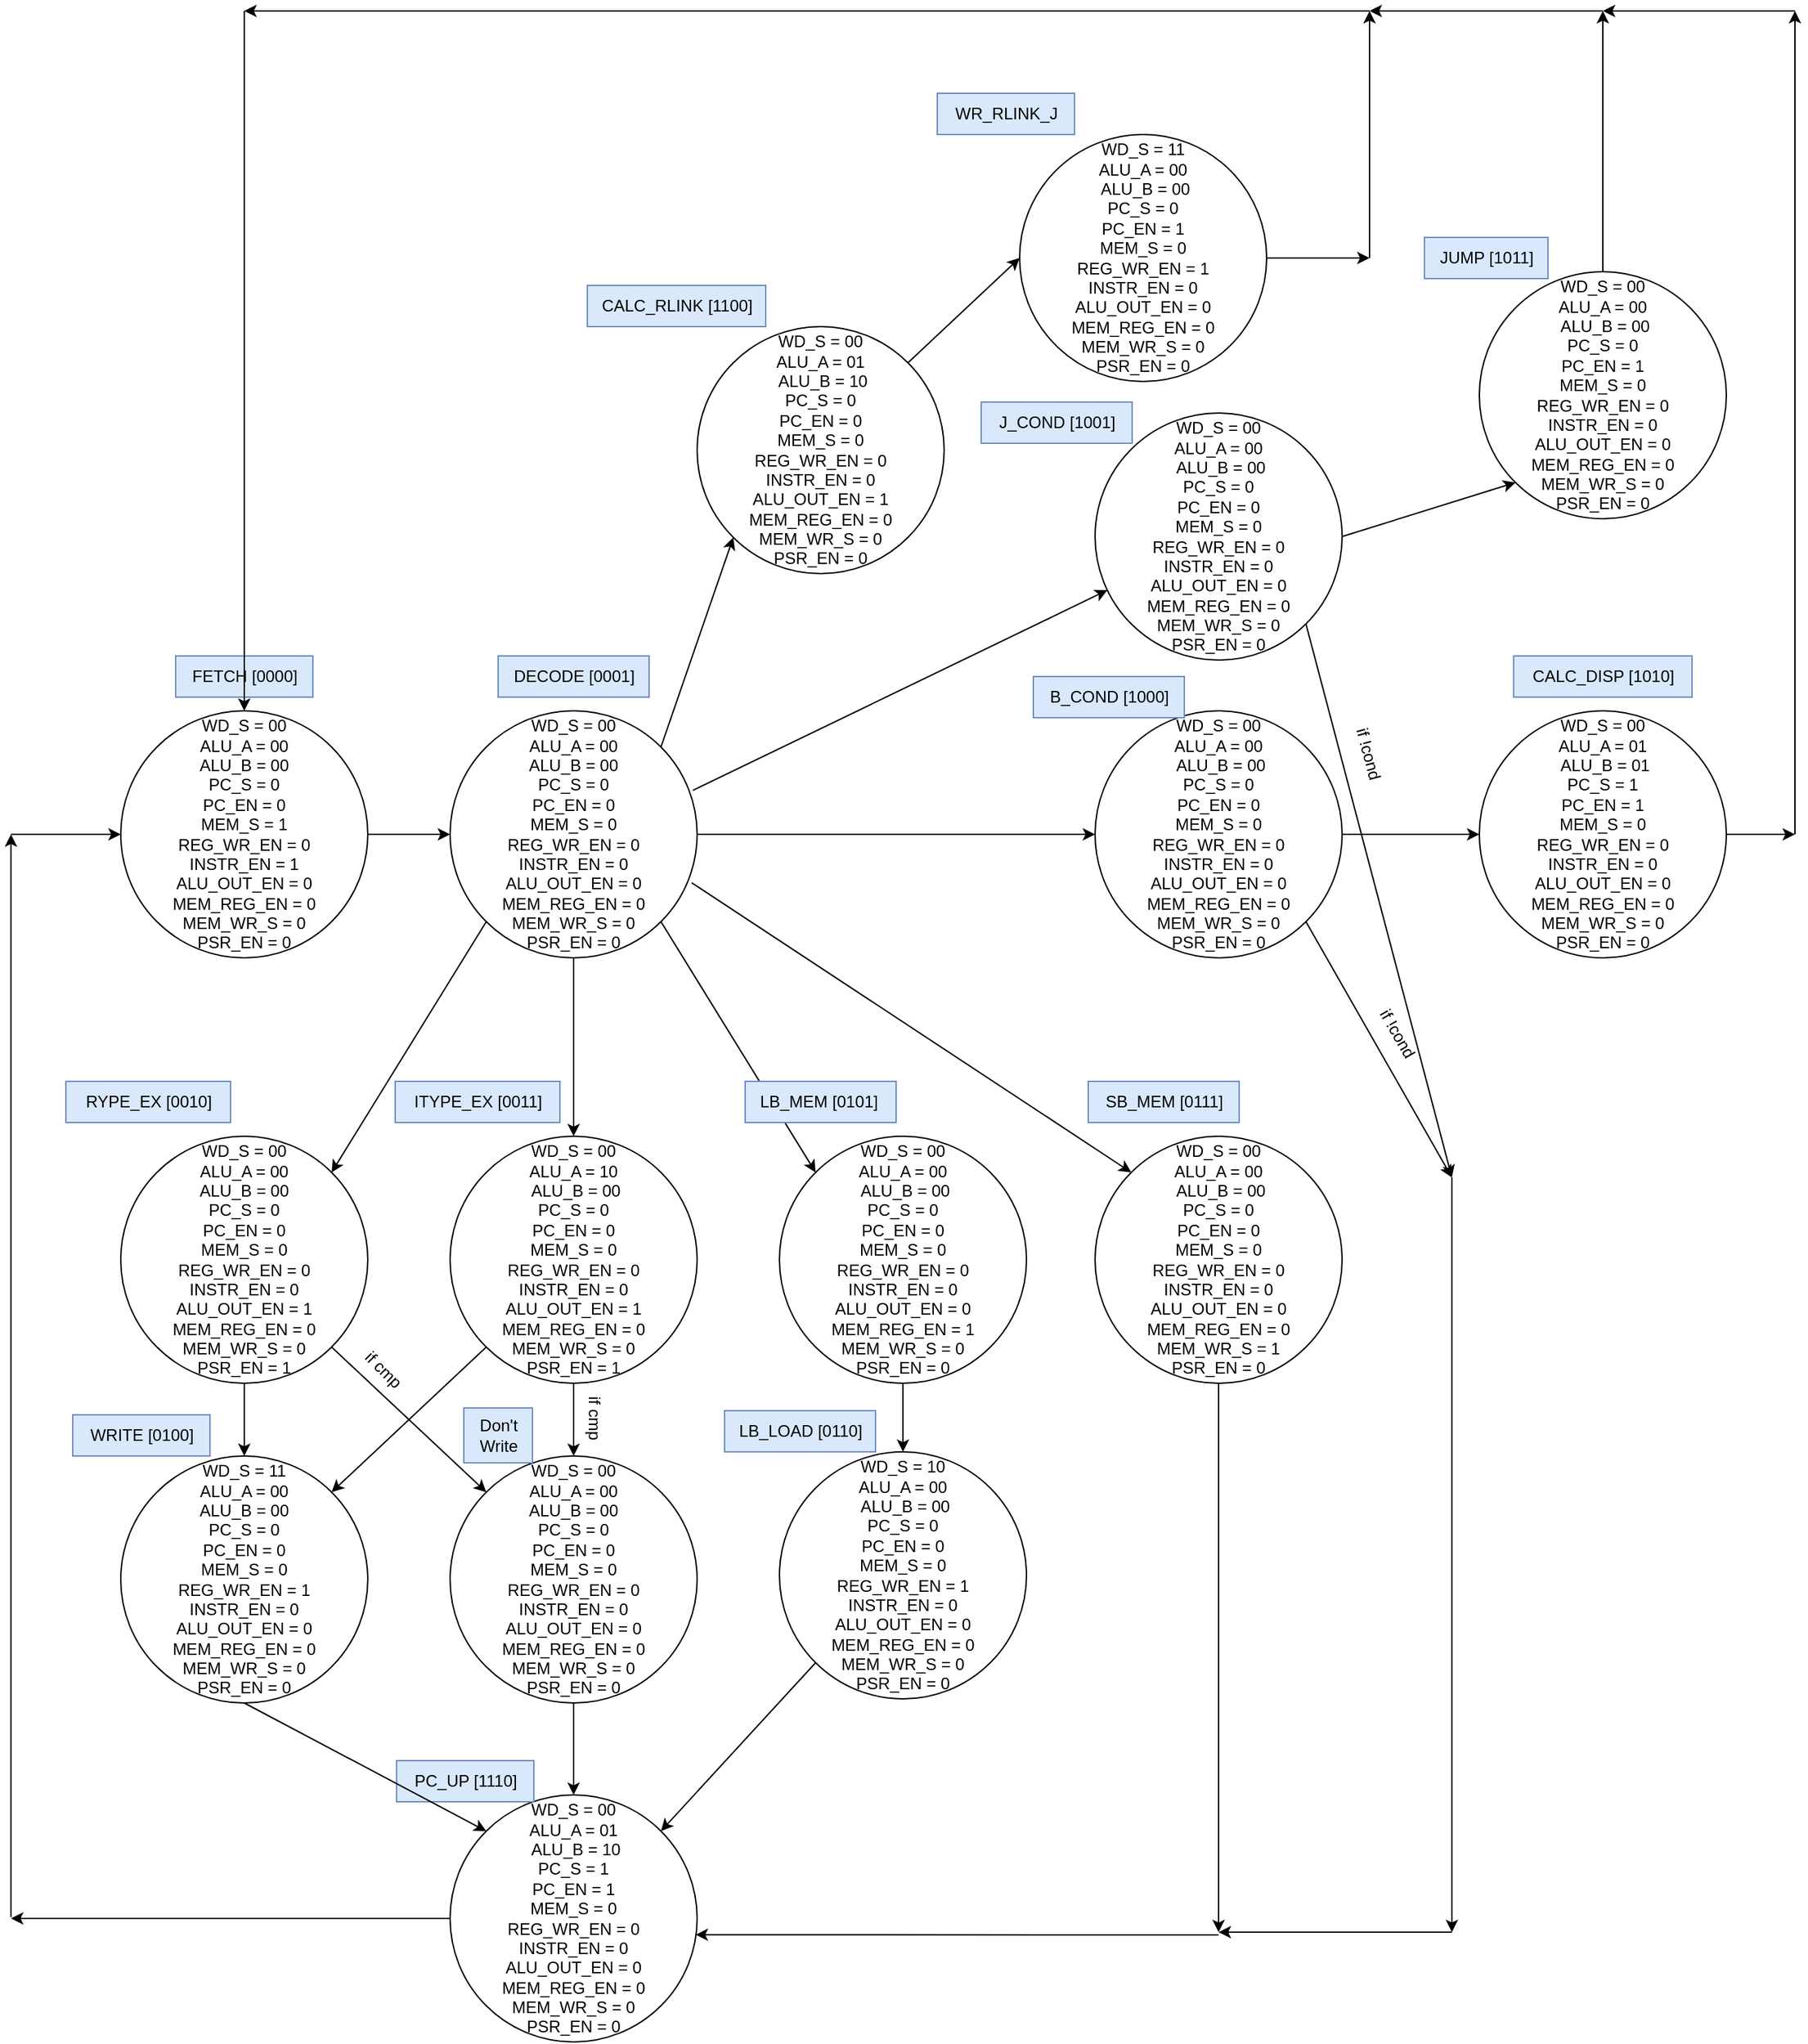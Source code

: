 <mxfile version="24.8.6">
  <diagram name="Page-1" id="N74kqfwAAFA2t6-CvJYL">
    <mxGraphModel dx="1843" dy="1986" grid="1" gridSize="10" guides="1" tooltips="1" connect="1" arrows="1" fold="1" page="1" pageScale="1" pageWidth="850" pageHeight="1100" math="0" shadow="0">
      <root>
        <mxCell id="0" />
        <mxCell id="1" parent="0" />
        <mxCell id="tbVzbEOtK2ctBwKia0T_-1" value="&lt;div&gt;&lt;div&gt;WD_S = 00&lt;/div&gt;&lt;div&gt;ALU_A = 00&lt;/div&gt;&lt;div&gt;ALU_B = 00&lt;/div&gt;&lt;div&gt;PC_S = 0&lt;/div&gt;&lt;div&gt;PC_EN = 0&lt;/div&gt;&lt;div&gt;MEM_S = 1&lt;/div&gt;&lt;div&gt;&lt;span style=&quot;background-color: initial;&quot;&gt;REG_WR_EN = 0&lt;/span&gt;&lt;/div&gt;&lt;/div&gt;&lt;div&gt;INSTR_EN = 1&lt;/div&gt;&lt;div&gt;&lt;span style=&quot;background-color: initial;&quot;&gt;ALU_OUT_EN = 0&lt;/span&gt;&lt;/div&gt;&lt;div&gt;&lt;span style=&quot;background-color: initial;&quot;&gt;MEM_REG_EN = 0&lt;/span&gt;&lt;/div&gt;&lt;div&gt;&lt;span style=&quot;background-color: initial;&quot;&gt;MEM_WR_S = 0&lt;/span&gt;&lt;/div&gt;&lt;div&gt;PSR_EN = 0&lt;/div&gt;" style="ellipse;whiteSpace=wrap;html=1;aspect=fixed;" parent="1" vertex="1">
          <mxGeometry x="310" y="90" width="180" height="180" as="geometry" />
        </mxCell>
        <mxCell id="tbVzbEOtK2ctBwKia0T_-2" value="FETCH [0000]" style="text;html=1;align=center;verticalAlign=middle;resizable=0;points=[];autosize=1;strokeColor=#6c8ebf;fillColor=#dae8fc;" parent="1" vertex="1">
          <mxGeometry x="350" y="50" width="100" height="30" as="geometry" />
        </mxCell>
        <mxCell id="yPUFR9ab5_41f311fUdS-5" value="&lt;div&gt;&lt;div&gt;WD_S = 00&lt;/div&gt;&lt;div&gt;ALU_A = 00&lt;/div&gt;&lt;div&gt;ALU_B = 00&lt;/div&gt;&lt;div&gt;PC_S = 0&lt;/div&gt;&lt;div&gt;PC_EN = 0&lt;/div&gt;&lt;div&gt;MEM_S = 0&lt;/div&gt;&lt;div&gt;&lt;span style=&quot;background-color: initial;&quot;&gt;REG_WR_EN = 0&lt;/span&gt;&lt;/div&gt;&lt;/div&gt;&lt;div&gt;INSTR_EN = 0&lt;/div&gt;&lt;div&gt;&lt;span style=&quot;background-color: initial;&quot;&gt;ALU_OUT_EN = 0&lt;br&gt;&lt;/span&gt;&lt;div&gt;&lt;span style=&quot;background-color: initial;&quot;&gt;MEM_REG_EN = 0&lt;/span&gt;&lt;/div&gt;&lt;div&gt;&lt;span style=&quot;background-color: initial;&quot;&gt;MEM_WR_S = 0&lt;/span&gt;&lt;/div&gt;&lt;/div&gt;&lt;div&gt;PSR_EN = 0&lt;/div&gt;" style="ellipse;whiteSpace=wrap;html=1;aspect=fixed;" parent="1" vertex="1">
          <mxGeometry x="550" y="90" width="180" height="180" as="geometry" />
        </mxCell>
        <mxCell id="yPUFR9ab5_41f311fUdS-6" value="DECODE [0001]" style="text;html=1;align=center;verticalAlign=middle;resizable=0;points=[];autosize=1;strokeColor=#6c8ebf;fillColor=#dae8fc;" parent="1" vertex="1">
          <mxGeometry x="585" y="50" width="110" height="30" as="geometry" />
        </mxCell>
        <mxCell id="yPUFR9ab5_41f311fUdS-7" value="RYPE_EX [0010]" style="text;html=1;align=center;verticalAlign=middle;resizable=0;points=[];autosize=1;strokeColor=#6c8ebf;fillColor=#dae8fc;" parent="1" vertex="1">
          <mxGeometry x="270" y="360" width="120" height="30" as="geometry" />
        </mxCell>
        <mxCell id="yPUFR9ab5_41f311fUdS-8" value="&lt;div&gt;&lt;div&gt;WD_S = 00&lt;/div&gt;&lt;div&gt;ALU_A = 00&lt;/div&gt;&lt;div&gt;ALU_B = 00&lt;/div&gt;&lt;div&gt;PC_S = 0&lt;/div&gt;&lt;div&gt;PC_EN = 0&lt;/div&gt;&lt;div&gt;MEM_S = 0&lt;/div&gt;&lt;div&gt;&lt;span style=&quot;background-color: initial;&quot;&gt;REG_WR_EN = 0&lt;/span&gt;&lt;/div&gt;&lt;/div&gt;&lt;div&gt;INSTR_EN = 0&lt;/div&gt;&lt;div&gt;ALU_OUT_EN = 1&lt;br&gt;&lt;div&gt;&lt;span style=&quot;background-color: initial;&quot;&gt;MEM_REG_EN = 0&lt;/span&gt;&lt;/div&gt;&lt;div&gt;&lt;span style=&quot;background-color: initial;&quot;&gt;MEM_WR_S = 0&lt;/span&gt;&lt;/div&gt;&lt;/div&gt;&lt;div&gt;&lt;span style=&quot;background-color: initial;&quot;&gt;PSR_EN = 1&lt;/span&gt;&lt;/div&gt;" style="ellipse;whiteSpace=wrap;html=1;aspect=fixed;" parent="1" vertex="1">
          <mxGeometry x="310" y="400" width="180" height="180" as="geometry" />
        </mxCell>
        <mxCell id="yPUFR9ab5_41f311fUdS-9" value="" style="endArrow=classic;html=1;rounded=0;exitX=0;exitY=1;exitDx=0;exitDy=0;entryX=1;entryY=0;entryDx=0;entryDy=0;" parent="1" source="yPUFR9ab5_41f311fUdS-5" target="yPUFR9ab5_41f311fUdS-8" edge="1">
          <mxGeometry width="50" height="50" relative="1" as="geometry">
            <mxPoint x="720" y="430" as="sourcePoint" />
            <mxPoint x="770" y="380" as="targetPoint" />
          </mxGeometry>
        </mxCell>
        <mxCell id="yPUFR9ab5_41f311fUdS-10" value="&lt;div&gt;&lt;div&gt;WD_S = 11&lt;/div&gt;&lt;div&gt;ALU_A = 00&lt;/div&gt;&lt;div&gt;ALU_B = 00&lt;/div&gt;&lt;div&gt;PC_S = 0&lt;/div&gt;&lt;div&gt;PC_EN = 0&lt;/div&gt;&lt;div&gt;MEM_S = 0&lt;/div&gt;&lt;div&gt;&lt;span style=&quot;background-color: initial;&quot;&gt;REG_WR_EN = 1&lt;/span&gt;&lt;/div&gt;&lt;/div&gt;&lt;div&gt;INSTR_EN = 0&lt;/div&gt;&lt;div&gt;&lt;/div&gt;ALU_OUT_EN = 0&lt;div&gt;&lt;div&gt;&lt;span style=&quot;background-color: initial;&quot;&gt;MEM_REG_EN = 0&lt;/span&gt;&lt;/div&gt;&lt;div&gt;&lt;span style=&quot;background-color: initial;&quot;&gt;MEM_WR_S = 0&lt;/span&gt;&lt;/div&gt;&lt;/div&gt;&lt;div&gt;PSR_EN = 0&lt;/div&gt;" style="ellipse;whiteSpace=wrap;html=1;aspect=fixed;" parent="1" vertex="1">
          <mxGeometry x="310" y="633" width="180" height="180" as="geometry" />
        </mxCell>
        <mxCell id="yPUFR9ab5_41f311fUdS-11" value="WRITE [0100]" style="text;html=1;align=center;verticalAlign=middle;resizable=0;points=[];autosize=1;strokeColor=#6c8ebf;fillColor=#dae8fc;" parent="1" vertex="1">
          <mxGeometry x="275" y="603" width="100" height="30" as="geometry" />
        </mxCell>
        <mxCell id="yPUFR9ab5_41f311fUdS-12" value="" style="endArrow=classic;html=1;rounded=0;exitX=1;exitY=0.5;exitDx=0;exitDy=0;entryX=0;entryY=0.5;entryDx=0;entryDy=0;" parent="1" source="tbVzbEOtK2ctBwKia0T_-1" target="yPUFR9ab5_41f311fUdS-5" edge="1">
          <mxGeometry width="50" height="50" relative="1" as="geometry">
            <mxPoint x="660" y="330" as="sourcePoint" />
            <mxPoint x="710" y="280" as="targetPoint" />
          </mxGeometry>
        </mxCell>
        <mxCell id="yPUFR9ab5_41f311fUdS-13" value="" style="endArrow=classic;html=1;rounded=0;exitX=0.5;exitY=1;exitDx=0;exitDy=0;entryX=0.5;entryY=0;entryDx=0;entryDy=0;" parent="1" source="yPUFR9ab5_41f311fUdS-8" target="yPUFR9ab5_41f311fUdS-10" edge="1">
          <mxGeometry width="50" height="50" relative="1" as="geometry">
            <mxPoint x="560" y="540" as="sourcePoint" />
            <mxPoint x="610" y="490" as="targetPoint" />
          </mxGeometry>
        </mxCell>
        <mxCell id="yPUFR9ab5_41f311fUdS-15" value="&lt;div&gt;&lt;div&gt;WD_S = 00&lt;/div&gt;&lt;div&gt;ALU_A = 10&lt;/div&gt;&lt;div&gt;&amp;nbsp;ALU_B = 00&lt;/div&gt;&lt;div&gt;PC_S = 0&lt;/div&gt;&lt;div&gt;PC_EN = 0&lt;/div&gt;&lt;div&gt;MEM_S = 0&lt;/div&gt;&lt;div&gt;REG_WR_EN = 0&lt;/div&gt;&lt;/div&gt;&lt;div&gt;INSTR_EN = 0&lt;/div&gt;&lt;div&gt;ALU_OUT_EN = 1&lt;br&gt;&lt;div&gt;&lt;span style=&quot;background-color: initial;&quot;&gt;MEM_REG_EN = 0&lt;/span&gt;&lt;/div&gt;&lt;div&gt;&lt;span style=&quot;background-color: initial;&quot;&gt;MEM_WR_S = 0&lt;/span&gt;&lt;/div&gt;&lt;/div&gt;&lt;div&gt;PSR_EN = 1&lt;span style=&quot;background-color: initial;&quot;&gt;&lt;/span&gt;&lt;/div&gt;" style="ellipse;whiteSpace=wrap;html=1;aspect=fixed;" parent="1" vertex="1">
          <mxGeometry x="550" y="400" width="180" height="180" as="geometry" />
        </mxCell>
        <mxCell id="yPUFR9ab5_41f311fUdS-16" value="ITYPE_EX [0011]" style="text;html=1;align=center;verticalAlign=middle;resizable=0;points=[];autosize=1;strokeColor=#6c8ebf;fillColor=#dae8fc;" parent="1" vertex="1">
          <mxGeometry x="510" y="360" width="120" height="30" as="geometry" />
        </mxCell>
        <mxCell id="yPUFR9ab5_41f311fUdS-18" value="" style="endArrow=classic;html=1;rounded=0;exitX=0.5;exitY=1;exitDx=0;exitDy=0;entryX=0.5;entryY=0;entryDx=0;entryDy=0;" parent="1" source="yPUFR9ab5_41f311fUdS-5" target="yPUFR9ab5_41f311fUdS-15" edge="1">
          <mxGeometry width="50" height="50" relative="1" as="geometry">
            <mxPoint x="740" y="410" as="sourcePoint" />
            <mxPoint x="790" y="360" as="targetPoint" />
          </mxGeometry>
        </mxCell>
        <mxCell id="yPUFR9ab5_41f311fUdS-21" value="" style="endArrow=classic;html=1;rounded=0;exitX=0;exitY=1;exitDx=0;exitDy=0;entryX=1;entryY=0;entryDx=0;entryDy=0;" parent="1" source="yPUFR9ab5_41f311fUdS-15" target="yPUFR9ab5_41f311fUdS-10" edge="1">
          <mxGeometry width="50" height="50" relative="1" as="geometry">
            <mxPoint x="750" y="610" as="sourcePoint" />
            <mxPoint x="800" y="560" as="targetPoint" />
          </mxGeometry>
        </mxCell>
        <mxCell id="yPUFR9ab5_41f311fUdS-22" value="&lt;div&gt;&lt;div&gt;WD_S = 00&lt;/div&gt;&lt;div&gt;ALU_A = 00&lt;/div&gt;&lt;div&gt;ALU_B = 00&lt;/div&gt;&lt;div&gt;PC_S = 0&lt;/div&gt;&lt;div&gt;PC_EN = 0&lt;/div&gt;&lt;div&gt;MEM_S = 0&lt;/div&gt;&lt;div&gt;&lt;span style=&quot;background-color: initial;&quot;&gt;REG_WR_EN = 0&lt;/span&gt;&lt;/div&gt;&lt;/div&gt;&lt;div&gt;INSTR_EN = 0&lt;/div&gt;&lt;div&gt;&lt;/div&gt;ALU_OUT_EN = 0&lt;div&gt;&lt;div&gt;&lt;span style=&quot;background-color: initial;&quot;&gt;MEM_REG_EN = 0&lt;/span&gt;&lt;/div&gt;&lt;div&gt;&lt;span style=&quot;background-color: initial;&quot;&gt;MEM_WR_S = 0&lt;/span&gt;&lt;/div&gt;&lt;/div&gt;&lt;div&gt;PSR_EN = 0&lt;span style=&quot;background-color: initial;&quot;&gt;&lt;/span&gt;&lt;/div&gt;" style="ellipse;whiteSpace=wrap;html=1;aspect=fixed;" parent="1" vertex="1">
          <mxGeometry x="550" y="633" width="180" height="180" as="geometry" />
        </mxCell>
        <mxCell id="yPUFR9ab5_41f311fUdS-23" value="" style="endArrow=classic;html=1;rounded=0;exitX=1;exitY=1;exitDx=0;exitDy=0;entryX=0;entryY=0;entryDx=0;entryDy=0;" parent="1" source="yPUFR9ab5_41f311fUdS-8" target="yPUFR9ab5_41f311fUdS-22" edge="1">
          <mxGeometry width="50" height="50" relative="1" as="geometry">
            <mxPoint x="760" y="660" as="sourcePoint" />
            <mxPoint x="810" y="610" as="targetPoint" />
          </mxGeometry>
        </mxCell>
        <mxCell id="yPUFR9ab5_41f311fUdS-24" value="" style="endArrow=classic;html=1;rounded=0;exitX=0.5;exitY=1;exitDx=0;exitDy=0;entryX=0.5;entryY=0;entryDx=0;entryDy=0;" parent="1" source="yPUFR9ab5_41f311fUdS-15" target="yPUFR9ab5_41f311fUdS-22" edge="1">
          <mxGeometry width="50" height="50" relative="1" as="geometry">
            <mxPoint x="760" y="660" as="sourcePoint" />
            <mxPoint x="810" y="610" as="targetPoint" />
          </mxGeometry>
        </mxCell>
        <mxCell id="yPUFR9ab5_41f311fUdS-25" value="Don&#39;t&lt;br&gt;&lt;div&gt;Write&lt;/div&gt;" style="text;html=1;align=center;verticalAlign=middle;resizable=0;points=[];autosize=1;strokeColor=#6c8ebf;fillColor=#dae8fc;" parent="1" vertex="1">
          <mxGeometry x="560" y="598" width="50" height="40" as="geometry" />
        </mxCell>
        <mxCell id="yPUFR9ab5_41f311fUdS-26" value="if cmp" style="text;html=1;align=center;verticalAlign=middle;resizable=0;points=[];autosize=1;strokeColor=none;fillColor=none;rotation=90;" parent="1" vertex="1">
          <mxGeometry x="625" y="590" width="60" height="30" as="geometry" />
        </mxCell>
        <mxCell id="yPUFR9ab5_41f311fUdS-27" value="if cmp" style="text;html=1;align=center;verticalAlign=middle;resizable=0;points=[];autosize=1;strokeColor=none;fillColor=none;rotation=45;" parent="1" vertex="1">
          <mxGeometry x="471" y="555" width="60" height="30" as="geometry" />
        </mxCell>
        <mxCell id="yPUFR9ab5_41f311fUdS-28" value="&lt;div&gt;&lt;div&gt;WD_S = 00&lt;/div&gt;&lt;div&gt;ALU_A = 01&lt;/div&gt;&lt;div&gt;&amp;nbsp;ALU_B = 10&lt;/div&gt;&lt;div&gt;PC_S = 1&lt;/div&gt;&lt;div&gt;PC_EN = 1&lt;/div&gt;&lt;div&gt;MEM_S = 0&lt;/div&gt;&lt;div&gt;&lt;span style=&quot;background-color: initial;&quot;&gt;REG_WR_EN = 0&lt;/span&gt;&lt;/div&gt;&lt;/div&gt;&lt;div&gt;INSTR_EN = 0&lt;/div&gt;&lt;div&gt;ALU_OUT_EN = 0&lt;/div&gt;&lt;div&gt;&lt;div&gt;&lt;span style=&quot;background-color: initial;&quot;&gt;MEM_REG_EN = 0&lt;/span&gt;&lt;/div&gt;&lt;div&gt;&lt;span style=&quot;background-color: initial;&quot;&gt;MEM_WR_S = 0&lt;/span&gt;&lt;/div&gt;&lt;/div&gt;&lt;div&gt;PSR_EN = 0&lt;span style=&quot;background-color: initial;&quot;&gt;&lt;/span&gt;&lt;/div&gt;" style="ellipse;whiteSpace=wrap;html=1;aspect=fixed;" parent="1" vertex="1">
          <mxGeometry x="550" y="880" width="180" height="180" as="geometry" />
        </mxCell>
        <mxCell id="yPUFR9ab5_41f311fUdS-30" value="PC_UP [1110]" style="text;html=1;align=center;verticalAlign=middle;resizable=0;points=[];autosize=1;strokeColor=#6c8ebf;fillColor=#dae8fc;" parent="1" vertex="1">
          <mxGeometry x="511" y="855" width="100" height="30" as="geometry" />
        </mxCell>
        <mxCell id="yPUFR9ab5_41f311fUdS-31" value="" style="endArrow=classic;html=1;rounded=0;exitX=0.5;exitY=1;exitDx=0;exitDy=0;entryX=0.5;entryY=0;entryDx=0;entryDy=0;" parent="1" source="yPUFR9ab5_41f311fUdS-22" target="yPUFR9ab5_41f311fUdS-28" edge="1">
          <mxGeometry width="50" height="50" relative="1" as="geometry">
            <mxPoint x="730" y="850" as="sourcePoint" />
            <mxPoint x="780" y="800" as="targetPoint" />
          </mxGeometry>
        </mxCell>
        <mxCell id="yPUFR9ab5_41f311fUdS-32" value="" style="endArrow=classic;html=1;rounded=0;exitX=0;exitY=0.5;exitDx=0;exitDy=0;" parent="1" source="yPUFR9ab5_41f311fUdS-28" edge="1">
          <mxGeometry width="50" height="50" relative="1" as="geometry">
            <mxPoint x="590" y="820" as="sourcePoint" />
            <mxPoint x="230" y="970" as="targetPoint" />
          </mxGeometry>
        </mxCell>
        <mxCell id="yPUFR9ab5_41f311fUdS-33" value="" style="endArrow=classic;html=1;rounded=0;" parent="1" edge="1">
          <mxGeometry width="50" height="50" relative="1" as="geometry">
            <mxPoint x="230" y="969" as="sourcePoint" />
            <mxPoint x="230" y="180" as="targetPoint" />
          </mxGeometry>
        </mxCell>
        <mxCell id="yPUFR9ab5_41f311fUdS-34" value="" style="endArrow=classic;html=1;rounded=0;entryX=0;entryY=0.5;entryDx=0;entryDy=0;" parent="1" target="tbVzbEOtK2ctBwKia0T_-1" edge="1">
          <mxGeometry width="50" height="50" relative="1" as="geometry">
            <mxPoint x="230" y="180" as="sourcePoint" />
            <mxPoint x="450" y="320" as="targetPoint" />
          </mxGeometry>
        </mxCell>
        <mxCell id="yPUFR9ab5_41f311fUdS-35" value="" style="endArrow=classic;html=1;rounded=0;exitX=1;exitY=1;exitDx=0;exitDy=0;entryX=0;entryY=0;entryDx=0;entryDy=0;" parent="1" source="yPUFR9ab5_41f311fUdS-5" target="yPUFR9ab5_41f311fUdS-36" edge="1">
          <mxGeometry width="50" height="50" relative="1" as="geometry">
            <mxPoint x="990" y="560" as="sourcePoint" />
            <mxPoint x="840" y="380" as="targetPoint" />
          </mxGeometry>
        </mxCell>
        <mxCell id="yPUFR9ab5_41f311fUdS-36" value="&lt;div&gt;&lt;div&gt;WD_S = 00&lt;/div&gt;&lt;div&gt;ALU_A = 00&lt;/div&gt;&lt;div&gt;&amp;nbsp;ALU_B = 00&lt;/div&gt;&lt;div&gt;PC_S = 0&lt;/div&gt;&lt;div&gt;PC_EN = 0&lt;/div&gt;&lt;div&gt;MEM_S = 0&lt;/div&gt;&lt;div&gt;&lt;span style=&quot;background-color: initial;&quot;&gt;REG_WR_EN = 0&lt;/span&gt;&lt;/div&gt;&lt;/div&gt;&lt;div&gt;INSTR_EN = 0&lt;/div&gt;&lt;div&gt;ALU_OUT_EN = 0&lt;/div&gt;&lt;div&gt;&lt;div&gt;&lt;span style=&quot;background-color: initial;&quot;&gt;MEM_REG_EN = 1&lt;/span&gt;&lt;/div&gt;&lt;div&gt;&lt;span style=&quot;background-color: initial;&quot;&gt;MEM_WR_S = 0&lt;/span&gt;&lt;/div&gt;&lt;/div&gt;&lt;div&gt;PSR_EN = 0&lt;span style=&quot;background-color: initial;&quot;&gt;&lt;/span&gt;&lt;/div&gt;" style="ellipse;whiteSpace=wrap;html=1;aspect=fixed;" parent="1" vertex="1">
          <mxGeometry x="790" y="400" width="180" height="180" as="geometry" />
        </mxCell>
        <mxCell id="yPUFR9ab5_41f311fUdS-37" value="LB_MEM [0101]&amp;nbsp;" style="text;html=1;align=center;verticalAlign=middle;resizable=0;points=[];autosize=1;strokeColor=#6c8ebf;fillColor=#dae8fc;" parent="1" vertex="1">
          <mxGeometry x="765" y="360" width="110" height="30" as="geometry" />
        </mxCell>
        <mxCell id="yPUFR9ab5_41f311fUdS-40" value="" style="endArrow=classic;html=1;rounded=0;exitX=0.978;exitY=0.696;exitDx=0;exitDy=0;entryX=0;entryY=0;entryDx=0;entryDy=0;exitPerimeter=0;" parent="1" source="yPUFR9ab5_41f311fUdS-5" target="yPUFR9ab5_41f311fUdS-41" edge="1">
          <mxGeometry width="50" height="50" relative="1" as="geometry">
            <mxPoint x="840" y="410" as="sourcePoint" />
            <mxPoint x="1400" y="180" as="targetPoint" />
          </mxGeometry>
        </mxCell>
        <mxCell id="yPUFR9ab5_41f311fUdS-41" value="&lt;div&gt;&lt;div&gt;WD_S = 00&lt;/div&gt;&lt;div&gt;ALU_A = 00&lt;/div&gt;&lt;div&gt;&amp;nbsp;ALU_B = 00&lt;/div&gt;&lt;div&gt;PC_S = 0&lt;/div&gt;&lt;div&gt;PC_EN = 0&lt;/div&gt;&lt;div&gt;MEM_S = 0&lt;/div&gt;&lt;div&gt;&lt;span style=&quot;background-color: initial;&quot;&gt;REG_WR_EN = 0&lt;/span&gt;&lt;/div&gt;&lt;/div&gt;&lt;div&gt;INSTR_EN = 0&lt;/div&gt;&lt;div&gt;ALU_OUT_EN = 0&lt;br&gt;&lt;div&gt;&lt;span style=&quot;background-color: initial;&quot;&gt;MEM_REG_EN = 0&lt;/span&gt;&lt;/div&gt;&lt;div&gt;&lt;span style=&quot;background-color: initial;&quot;&gt;MEM_WR_S = 1&lt;/span&gt;&lt;/div&gt;&lt;/div&gt;&lt;div&gt;PSR_EN = 0&lt;span style=&quot;background-color: initial;&quot;&gt;&lt;/span&gt;&lt;/div&gt;" style="ellipse;whiteSpace=wrap;html=1;aspect=fixed;" parent="1" vertex="1">
          <mxGeometry x="1020" y="400" width="180" height="180" as="geometry" />
        </mxCell>
        <mxCell id="yPUFR9ab5_41f311fUdS-42" value="SB_MEM [0111]" style="text;html=1;align=center;verticalAlign=middle;resizable=0;points=[];autosize=1;strokeColor=#6c8ebf;fillColor=#dae8fc;" parent="1" vertex="1">
          <mxGeometry x="1015" y="360" width="110" height="30" as="geometry" />
        </mxCell>
        <mxCell id="yPUFR9ab5_41f311fUdS-43" value="LB_LOAD [0110]" style="text;html=1;align=center;verticalAlign=middle;resizable=0;points=[];autosize=1;strokeColor=#6c8ebf;fillColor=#dae8fc;" parent="1" vertex="1">
          <mxGeometry x="750" y="600" width="110" height="30" as="geometry" />
        </mxCell>
        <mxCell id="yPUFR9ab5_41f311fUdS-44" value="&lt;div&gt;&lt;div&gt;WD_S = 10&lt;/div&gt;&lt;div&gt;ALU_A = 00&lt;/div&gt;&lt;div&gt;&amp;nbsp;ALU_B = 00&lt;/div&gt;&lt;div&gt;PC_S = 0&lt;/div&gt;&lt;div&gt;PC_EN = 0&lt;/div&gt;&lt;div&gt;MEM_S = 0&lt;/div&gt;&lt;div&gt;&lt;span style=&quot;background-color: initial;&quot;&gt;REG_WR_EN = 1&lt;/span&gt;&lt;/div&gt;&lt;/div&gt;&lt;div&gt;INSTR_EN = 0&lt;/div&gt;&lt;div&gt;ALU_OUT_EN = 0&lt;br&gt;&lt;div&gt;&lt;span style=&quot;background-color: initial;&quot;&gt;MEM_REG_EN = 0&lt;/span&gt;&lt;/div&gt;&lt;div&gt;&lt;span style=&quot;background-color: initial;&quot;&gt;MEM_WR_S = 0&lt;/span&gt;&lt;/div&gt;&lt;/div&gt;&lt;div&gt;PSR_EN = 0&lt;span style=&quot;background-color: initial;&quot;&gt;&lt;/span&gt;&lt;/div&gt;" style="ellipse;whiteSpace=wrap;html=1;aspect=fixed;" parent="1" vertex="1">
          <mxGeometry x="790" y="630" width="180" height="180" as="geometry" />
        </mxCell>
        <mxCell id="yPUFR9ab5_41f311fUdS-45" value="" style="endArrow=classic;html=1;rounded=0;exitX=0.5;exitY=1;exitDx=0;exitDy=0;entryX=0.5;entryY=0;entryDx=0;entryDy=0;" parent="1" source="yPUFR9ab5_41f311fUdS-36" target="yPUFR9ab5_41f311fUdS-44" edge="1">
          <mxGeometry width="50" height="50" relative="1" as="geometry">
            <mxPoint x="870" y="580" as="sourcePoint" />
            <mxPoint x="920" y="530" as="targetPoint" />
          </mxGeometry>
        </mxCell>
        <mxCell id="yPUFR9ab5_41f311fUdS-46" value="" style="endArrow=classic;html=1;rounded=0;entryX=1;entryY=0;entryDx=0;entryDy=0;exitX=0;exitY=1;exitDx=0;exitDy=0;" parent="1" source="yPUFR9ab5_41f311fUdS-44" target="yPUFR9ab5_41f311fUdS-28" edge="1">
          <mxGeometry width="50" height="50" relative="1" as="geometry">
            <mxPoint x="740" y="810" as="sourcePoint" />
            <mxPoint x="790" y="760" as="targetPoint" />
          </mxGeometry>
        </mxCell>
        <mxCell id="yPUFR9ab5_41f311fUdS-47" value="" style="endArrow=classic;html=1;rounded=0;exitX=0.5;exitY=1;exitDx=0;exitDy=0;" parent="1" source="yPUFR9ab5_41f311fUdS-41" edge="1">
          <mxGeometry width="50" height="50" relative="1" as="geometry">
            <mxPoint x="850" y="500" as="sourcePoint" />
            <mxPoint x="1110" y="980" as="targetPoint" />
          </mxGeometry>
        </mxCell>
        <mxCell id="yPUFR9ab5_41f311fUdS-48" value="" style="endArrow=classic;html=1;rounded=0;entryX=0.994;entryY=0.566;entryDx=0;entryDy=0;entryPerimeter=0;" parent="1" target="yPUFR9ab5_41f311fUdS-28" edge="1">
          <mxGeometry width="50" height="50" relative="1" as="geometry">
            <mxPoint x="1110" y="982" as="sourcePoint" />
            <mxPoint x="1070" y="570" as="targetPoint" />
          </mxGeometry>
        </mxCell>
        <mxCell id="yPUFR9ab5_41f311fUdS-49" value="&lt;div&gt;&lt;div&gt;WD_S = 00&lt;/div&gt;&lt;div&gt;ALU_A = 00&lt;/div&gt;&lt;div&gt;&amp;nbsp;ALU_B = 00&lt;/div&gt;&lt;div&gt;PC_S = 0&lt;/div&gt;&lt;div&gt;PC_EN = 0&lt;/div&gt;&lt;div&gt;MEM_S = 0&lt;/div&gt;&lt;div&gt;&lt;span style=&quot;background-color: initial;&quot;&gt;REG_WR_EN = 0&lt;/span&gt;&lt;/div&gt;&lt;/div&gt;&lt;div&gt;INSTR_EN = 0&lt;/div&gt;&lt;div&gt;ALU_OUT_EN = 0&lt;br&gt;&lt;div&gt;&lt;span style=&quot;background-color: initial;&quot;&gt;MEM_REG_EN = 0&lt;/span&gt;&lt;/div&gt;&lt;div&gt;&lt;span style=&quot;background-color: initial;&quot;&gt;MEM_WR_S = 0&lt;/span&gt;&lt;/div&gt;&lt;/div&gt;&lt;div&gt;PSR_EN = 0&lt;span style=&quot;background-color: initial;&quot;&gt;&lt;/span&gt;&lt;/div&gt;" style="ellipse;whiteSpace=wrap;html=1;aspect=fixed;" parent="1" vertex="1">
          <mxGeometry x="1020" y="90" width="180" height="180" as="geometry" />
        </mxCell>
        <mxCell id="yPUFR9ab5_41f311fUdS-50" value="" style="endArrow=classic;html=1;rounded=0;exitX=1;exitY=0.5;exitDx=0;exitDy=0;entryX=0;entryY=0.5;entryDx=0;entryDy=0;" parent="1" source="yPUFR9ab5_41f311fUdS-5" target="yPUFR9ab5_41f311fUdS-49" edge="1">
          <mxGeometry width="50" height="50" relative="1" as="geometry">
            <mxPoint x="860" y="330" as="sourcePoint" />
            <mxPoint x="910" y="280" as="targetPoint" />
          </mxGeometry>
        </mxCell>
        <mxCell id="yPUFR9ab5_41f311fUdS-51" value="B_COND [1000]" style="text;html=1;align=center;verticalAlign=middle;resizable=0;points=[];autosize=1;strokeColor=#6c8ebf;fillColor=#dae8fc;" parent="1" vertex="1">
          <mxGeometry x="975" y="65" width="110" height="30" as="geometry" />
        </mxCell>
        <mxCell id="yPUFR9ab5_41f311fUdS-52" value="" style="endArrow=classic;html=1;rounded=0;exitX=1;exitY=1;exitDx=0;exitDy=0;" parent="1" source="yPUFR9ab5_41f311fUdS-49" edge="1">
          <mxGeometry width="50" height="50" relative="1" as="geometry">
            <mxPoint x="1420" y="420" as="sourcePoint" />
            <mxPoint x="1280" y="430" as="targetPoint" />
          </mxGeometry>
        </mxCell>
        <mxCell id="yPUFR9ab5_41f311fUdS-53" value="" style="endArrow=classic;html=1;rounded=0;" parent="1" edge="1">
          <mxGeometry width="50" height="50" relative="1" as="geometry">
            <mxPoint x="1280" y="430" as="sourcePoint" />
            <mxPoint x="1280" y="980" as="targetPoint" />
          </mxGeometry>
        </mxCell>
        <mxCell id="yPUFR9ab5_41f311fUdS-54" value="" style="endArrow=classic;html=1;rounded=0;" parent="1" edge="1">
          <mxGeometry width="50" height="50" relative="1" as="geometry">
            <mxPoint x="1280" y="980" as="sourcePoint" />
            <mxPoint x="1110" y="980" as="targetPoint" />
          </mxGeometry>
        </mxCell>
        <mxCell id="yPUFR9ab5_41f311fUdS-55" value="if !cond" style="text;html=1;align=center;verticalAlign=middle;resizable=0;points=[];autosize=1;strokeColor=none;fillColor=none;rotation=60;" parent="1" vertex="1">
          <mxGeometry x="1210" y="310" width="60" height="30" as="geometry" />
        </mxCell>
        <mxCell id="yPUFR9ab5_41f311fUdS-57" value="CALC_DISP [1010]" style="text;html=1;align=center;verticalAlign=middle;resizable=0;points=[];autosize=1;strokeColor=#6c8ebf;fillColor=#dae8fc;" parent="1" vertex="1">
          <mxGeometry x="1325" y="50" width="130" height="30" as="geometry" />
        </mxCell>
        <mxCell id="yPUFR9ab5_41f311fUdS-58" value="" style="endArrow=classic;html=1;rounded=0;exitX=1;exitY=0.5;exitDx=0;exitDy=0;entryX=0;entryY=1;entryDx=0;entryDy=0;" parent="1" source="yPUFR9ab5_41f311fUdS-91" target="yPUFR9ab5_41f311fUdS-83" edge="1">
          <mxGeometry width="50" height="50" relative="1" as="geometry">
            <mxPoint x="1310" y="310" as="sourcePoint" />
            <mxPoint x="1290.0" y="-40" as="targetPoint" />
          </mxGeometry>
        </mxCell>
        <mxCell id="yPUFR9ab5_41f311fUdS-61" value="" style="endArrow=classic;html=1;rounded=0;exitX=1;exitY=0.5;exitDx=0;exitDy=0;entryX=0;entryY=0.5;entryDx=0;entryDy=0;" parent="1" source="yPUFR9ab5_41f311fUdS-49" target="yPUFR9ab5_41f311fUdS-84" edge="1">
          <mxGeometry width="50" height="50" relative="1" as="geometry">
            <mxPoint x="1220" y="280" as="sourcePoint" />
            <mxPoint x="1290.0" y="180" as="targetPoint" />
          </mxGeometry>
        </mxCell>
        <mxCell id="yPUFR9ab5_41f311fUdS-70" value="JUMP [1011]" style="text;html=1;align=center;verticalAlign=middle;resizable=0;points=[];autosize=1;strokeColor=#6c8ebf;fillColor=#dae8fc;" parent="1" vertex="1">
          <mxGeometry x="1260" y="-255" width="90" height="30" as="geometry" />
        </mxCell>
        <mxCell id="yPUFR9ab5_41f311fUdS-71" value="&lt;div&gt;&lt;div&gt;WD_S = 00&lt;/div&gt;&lt;div&gt;ALU_A = 01&lt;/div&gt;&lt;div&gt;&amp;nbsp;ALU_B = 10&lt;/div&gt;&lt;div&gt;PC_S = 0&lt;/div&gt;&lt;div&gt;PC_EN = 0&lt;/div&gt;&lt;div&gt;MEM_S = 0&lt;/div&gt;&lt;div&gt;&lt;span style=&quot;background-color: initial;&quot;&gt;REG_WR_EN = 0&lt;/span&gt;&lt;/div&gt;&lt;/div&gt;&lt;div&gt;INSTR_EN = 0&lt;/div&gt;&lt;div&gt;ALU_OUT_EN = 1&lt;/div&gt;&lt;div&gt;&lt;div&gt;&lt;span style=&quot;background-color: initial;&quot;&gt;MEM_REG_EN = 0&lt;/span&gt;&lt;/div&gt;&lt;div&gt;&lt;span style=&quot;background-color: initial;&quot;&gt;MEM_WR_S = 0&lt;/span&gt;&lt;/div&gt;&lt;/div&gt;&lt;div&gt;PSR_EN = 0&lt;span style=&quot;background-color: initial;&quot;&gt;&lt;/span&gt;&lt;/div&gt;" style="ellipse;whiteSpace=wrap;html=1;aspect=fixed;" parent="1" vertex="1">
          <mxGeometry x="730" y="-190" width="180" height="180" as="geometry" />
        </mxCell>
        <mxCell id="yPUFR9ab5_41f311fUdS-73" value="CALC_RLINK [1100]" style="text;html=1;align=center;verticalAlign=middle;resizable=0;points=[];autosize=1;strokeColor=#6c8ebf;fillColor=#dae8fc;" parent="1" vertex="1">
          <mxGeometry x="650" y="-220" width="130" height="30" as="geometry" />
        </mxCell>
        <mxCell id="yPUFR9ab5_41f311fUdS-74" value="WR_RLINK_J" style="text;html=1;align=center;verticalAlign=middle;resizable=0;points=[];autosize=1;strokeColor=#6c8ebf;fillColor=#dae8fc;" parent="1" vertex="1">
          <mxGeometry x="905" y="-360" width="100" height="30" as="geometry" />
        </mxCell>
        <mxCell id="yPUFR9ab5_41f311fUdS-76" value="&lt;div&gt;&lt;div&gt;WD_S = 11&lt;/div&gt;&lt;div&gt;ALU_A = 00&lt;/div&gt;&lt;div&gt;&amp;nbsp;ALU_B = 00&lt;/div&gt;&lt;div&gt;PC_S = 0&lt;/div&gt;&lt;div&gt;PC_EN = 1&lt;/div&gt;&lt;div&gt;MEM_S = 0&lt;/div&gt;&lt;div&gt;&lt;span style=&quot;background-color: initial;&quot;&gt;REG_WR_EN = 1&lt;/span&gt;&lt;/div&gt;&lt;/div&gt;&lt;div&gt;INSTR_EN = 0&lt;/div&gt;&lt;div&gt;ALU_OUT_EN = 0&lt;br&gt;&lt;div&gt;&lt;span style=&quot;background-color: initial;&quot;&gt;MEM_REG_EN = 0&lt;/span&gt;&lt;/div&gt;&lt;div&gt;&lt;span style=&quot;background-color: initial;&quot;&gt;MEM_WR_S = 0&lt;/span&gt;&lt;/div&gt;&lt;/div&gt;&lt;div&gt;PSR_EN = 0&lt;span style=&quot;background-color: initial;&quot;&gt;&lt;/span&gt;&lt;/div&gt;" style="ellipse;whiteSpace=wrap;html=1;aspect=fixed;" parent="1" vertex="1">
          <mxGeometry x="965" y="-330" width="180" height="180" as="geometry" />
        </mxCell>
        <mxCell id="yPUFR9ab5_41f311fUdS-77" value="" style="endArrow=classic;html=1;rounded=0;exitX=1;exitY=0;exitDx=0;exitDy=0;entryX=0;entryY=1;entryDx=0;entryDy=0;" parent="1" source="yPUFR9ab5_41f311fUdS-5" target="yPUFR9ab5_41f311fUdS-71" edge="1">
          <mxGeometry width="50" height="50" relative="1" as="geometry">
            <mxPoint x="1190" y="-10" as="sourcePoint" />
            <mxPoint x="1240" y="-60" as="targetPoint" />
          </mxGeometry>
        </mxCell>
        <mxCell id="yPUFR9ab5_41f311fUdS-78" value="" style="endArrow=classic;html=1;rounded=0;exitX=1;exitY=0;exitDx=0;exitDy=0;entryX=0;entryY=0.5;entryDx=0;entryDy=0;" parent="1" source="yPUFR9ab5_41f311fUdS-71" target="yPUFR9ab5_41f311fUdS-76" edge="1">
          <mxGeometry width="50" height="50" relative="1" as="geometry">
            <mxPoint x="1190" y="-10" as="sourcePoint" />
            <mxPoint x="1240" y="-60" as="targetPoint" />
          </mxGeometry>
        </mxCell>
        <mxCell id="yPUFR9ab5_41f311fUdS-79" value="" style="endArrow=classic;html=1;rounded=0;exitX=1;exitY=0.5;exitDx=0;exitDy=0;" parent="1" source="yPUFR9ab5_41f311fUdS-76" edge="1">
          <mxGeometry width="50" height="50" relative="1" as="geometry">
            <mxPoint x="1190" y="-10" as="sourcePoint" />
            <mxPoint x="1220" y="-240" as="targetPoint" />
          </mxGeometry>
        </mxCell>
        <mxCell id="yPUFR9ab5_41f311fUdS-80" value="" style="endArrow=classic;html=1;rounded=0;entryX=0.5;entryY=0;entryDx=0;entryDy=0;" parent="1" target="tbVzbEOtK2ctBwKia0T_-1" edge="1">
          <mxGeometry width="50" height="50" relative="1" as="geometry">
            <mxPoint x="400" y="-420" as="sourcePoint" />
            <mxPoint x="680" as="targetPoint" />
          </mxGeometry>
        </mxCell>
        <mxCell id="yPUFR9ab5_41f311fUdS-81" value="" style="endArrow=classic;html=1;rounded=0;" parent="1" edge="1">
          <mxGeometry width="50" height="50" relative="1" as="geometry">
            <mxPoint x="1220" y="-420" as="sourcePoint" />
            <mxPoint x="400" y="-420" as="targetPoint" />
          </mxGeometry>
        </mxCell>
        <mxCell id="yPUFR9ab5_41f311fUdS-82" value="" style="endArrow=classic;html=1;rounded=0;" parent="1" edge="1">
          <mxGeometry width="50" height="50" relative="1" as="geometry">
            <mxPoint x="1220" y="-240" as="sourcePoint" />
            <mxPoint x="1220" y="-420" as="targetPoint" />
          </mxGeometry>
        </mxCell>
        <mxCell id="yPUFR9ab5_41f311fUdS-83" value="&lt;div&gt;&lt;div&gt;WD_S = 00&lt;/div&gt;&lt;div&gt;ALU_A = 00&lt;/div&gt;&lt;div&gt;&amp;nbsp;ALU_B = 00&lt;/div&gt;&lt;div&gt;PC_S = 0&lt;/div&gt;&lt;div&gt;PC_EN = 1&lt;/div&gt;&lt;div&gt;MEM_S = 0&lt;/div&gt;&lt;div&gt;&lt;span style=&quot;background-color: initial;&quot;&gt;REG_WR_EN = 0&lt;/span&gt;&lt;/div&gt;&lt;/div&gt;&lt;div&gt;INSTR_EN = 0&lt;/div&gt;&lt;div&gt;ALU_OUT_EN = 0&lt;br&gt;&lt;div&gt;&lt;span style=&quot;background-color: initial;&quot;&gt;MEM_REG_EN = 0&lt;/span&gt;&lt;/div&gt;&lt;div&gt;&lt;span style=&quot;background-color: initial;&quot;&gt;MEM_WR_S = 0&lt;/span&gt;&lt;/div&gt;&lt;/div&gt;&lt;div&gt;PSR_EN = 0&lt;span style=&quot;background-color: initial;&quot;&gt;&lt;/span&gt;&lt;/div&gt;" style="ellipse;whiteSpace=wrap;html=1;aspect=fixed;" parent="1" vertex="1">
          <mxGeometry x="1300" y="-230" width="180" height="180" as="geometry" />
        </mxCell>
        <mxCell id="yPUFR9ab5_41f311fUdS-84" value="&lt;div&gt;&lt;div&gt;WD_S = 00&lt;/div&gt;&lt;div&gt;ALU_A = 01&lt;/div&gt;&lt;div&gt;&amp;nbsp;ALU_B = 01&lt;/div&gt;&lt;div&gt;PC_S = 1&lt;/div&gt;&lt;div&gt;PC_EN = 1&lt;/div&gt;&lt;div&gt;MEM_S = 0&lt;/div&gt;&lt;div&gt;&lt;span style=&quot;background-color: initial;&quot;&gt;REG_WR_EN = 0&lt;/span&gt;&lt;/div&gt;&lt;/div&gt;&lt;div&gt;INSTR_EN = 0&lt;/div&gt;&lt;div&gt;ALU_OUT_EN = 0&lt;br&gt;&lt;div&gt;&lt;span style=&quot;background-color: initial;&quot;&gt;MEM_REG_EN = 0&lt;/span&gt;&lt;/div&gt;&lt;div&gt;&lt;span style=&quot;background-color: initial;&quot;&gt;MEM_WR_S = 0&lt;/span&gt;&lt;/div&gt;&lt;/div&gt;&lt;div&gt;PSR_EN = 0&lt;span style=&quot;background-color: initial;&quot;&gt;&lt;/span&gt;&lt;/div&gt;" style="ellipse;whiteSpace=wrap;html=1;aspect=fixed;" parent="1" vertex="1">
          <mxGeometry x="1300" y="90" width="180" height="180" as="geometry" />
        </mxCell>
        <mxCell id="yPUFR9ab5_41f311fUdS-86" value="" style="endArrow=classic;html=1;rounded=0;exitX=1;exitY=0.5;exitDx=0;exitDy=0;" parent="1" source="yPUFR9ab5_41f311fUdS-84" edge="1">
          <mxGeometry width="50" height="50" relative="1" as="geometry">
            <mxPoint x="1240" y="200" as="sourcePoint" />
            <mxPoint x="1530" y="180" as="targetPoint" />
          </mxGeometry>
        </mxCell>
        <mxCell id="yPUFR9ab5_41f311fUdS-87" value="" style="endArrow=classic;html=1;rounded=0;" parent="1" edge="1">
          <mxGeometry width="50" height="50" relative="1" as="geometry">
            <mxPoint x="1390" y="-420" as="sourcePoint" />
            <mxPoint x="1220" y="-420" as="targetPoint" />
          </mxGeometry>
        </mxCell>
        <mxCell id="yPUFR9ab5_41f311fUdS-88" value="" style="endArrow=classic;html=1;rounded=0;exitX=0.5;exitY=0;exitDx=0;exitDy=0;" parent="1" source="yPUFR9ab5_41f311fUdS-83" edge="1">
          <mxGeometry width="50" height="50" relative="1" as="geometry">
            <mxPoint x="1190" y="-190" as="sourcePoint" />
            <mxPoint x="1390" y="-420" as="targetPoint" />
          </mxGeometry>
        </mxCell>
        <mxCell id="yPUFR9ab5_41f311fUdS-91" value="&lt;div&gt;&lt;div&gt;WD_S = 00&lt;/div&gt;&lt;div&gt;ALU_A = 00&lt;/div&gt;&lt;div&gt;&amp;nbsp;ALU_B = 00&lt;/div&gt;&lt;div&gt;PC_S = 0&lt;/div&gt;&lt;div&gt;PC_EN = 0&lt;/div&gt;&lt;div&gt;MEM_S = 0&lt;/div&gt;&lt;div&gt;&lt;span style=&quot;background-color: initial;&quot;&gt;REG_WR_EN = 0&lt;/span&gt;&lt;/div&gt;&lt;/div&gt;&lt;div&gt;INSTR_EN = 0&lt;/div&gt;&lt;div&gt;ALU_OUT_EN = 0&lt;br&gt;&lt;div&gt;&lt;span style=&quot;background-color: initial;&quot;&gt;MEM_REG_EN = 0&lt;/span&gt;&lt;/div&gt;&lt;div&gt;&lt;span style=&quot;background-color: initial;&quot;&gt;MEM_WR_S = 0&lt;/span&gt;&lt;/div&gt;&lt;/div&gt;&lt;div&gt;PSR_EN = 0&lt;span style=&quot;background-color: initial;&quot;&gt;&lt;/span&gt;&lt;/div&gt;" style="ellipse;whiteSpace=wrap;html=1;aspect=fixed;" parent="1" vertex="1">
          <mxGeometry x="1020" y="-127" width="180" height="180" as="geometry" />
        </mxCell>
        <mxCell id="yPUFR9ab5_41f311fUdS-92" value="" style="endArrow=classic;html=1;rounded=0;exitX=0.983;exitY=0.322;exitDx=0;exitDy=0;exitPerimeter=0;" parent="1" source="yPUFR9ab5_41f311fUdS-5" target="yPUFR9ab5_41f311fUdS-91" edge="1">
          <mxGeometry width="50" height="50" relative="1" as="geometry">
            <mxPoint x="1390" y="230" as="sourcePoint" />
            <mxPoint x="1440" y="180" as="targetPoint" />
          </mxGeometry>
        </mxCell>
        <mxCell id="yPUFR9ab5_41f311fUdS-94" value="J_COND [1001]" style="text;html=1;align=center;verticalAlign=middle;resizable=0;points=[];autosize=1;strokeColor=#6c8ebf;fillColor=#dae8fc;" parent="1" vertex="1">
          <mxGeometry x="937" y="-135" width="110" height="30" as="geometry" />
        </mxCell>
        <mxCell id="yPUFR9ab5_41f311fUdS-95" value="" style="endArrow=classic;html=1;rounded=0;exitX=1;exitY=1;exitDx=0;exitDy=0;" parent="1" source="yPUFR9ab5_41f311fUdS-91" edge="1">
          <mxGeometry width="50" height="50" relative="1" as="geometry">
            <mxPoint x="1280" y="-60" as="sourcePoint" />
            <mxPoint x="1280" y="430" as="targetPoint" />
          </mxGeometry>
        </mxCell>
        <mxCell id="yPUFR9ab5_41f311fUdS-96" value="if !cond" style="text;html=1;align=center;verticalAlign=middle;resizable=0;points=[];autosize=1;strokeColor=none;fillColor=none;rotation=75;" parent="1" vertex="1">
          <mxGeometry x="1189" y="106" width="60" height="30" as="geometry" />
        </mxCell>
        <mxCell id="yPUFR9ab5_41f311fUdS-97" value="" style="endArrow=classic;html=1;rounded=0;" parent="1" edge="1">
          <mxGeometry width="50" height="50" relative="1" as="geometry">
            <mxPoint x="1530" y="180" as="sourcePoint" />
            <mxPoint x="1530" y="-420" as="targetPoint" />
          </mxGeometry>
        </mxCell>
        <mxCell id="yPUFR9ab5_41f311fUdS-98" value="" style="endArrow=classic;html=1;rounded=0;" parent="1" edge="1">
          <mxGeometry width="50" height="50" relative="1" as="geometry">
            <mxPoint x="1530" y="-420" as="sourcePoint" />
            <mxPoint x="1390" y="-420" as="targetPoint" />
          </mxGeometry>
        </mxCell>
        <mxCell id="yPUFR9ab5_41f311fUdS-99" value="" style="endArrow=classic;html=1;rounded=0;exitX=0.5;exitY=1;exitDx=0;exitDy=0;entryX=0;entryY=0;entryDx=0;entryDy=0;" parent="1" source="yPUFR9ab5_41f311fUdS-10" target="yPUFR9ab5_41f311fUdS-28" edge="1">
          <mxGeometry width="50" height="50" relative="1" as="geometry">
            <mxPoint x="1010" y="660" as="sourcePoint" />
            <mxPoint x="1060" y="610" as="targetPoint" />
          </mxGeometry>
        </mxCell>
      </root>
    </mxGraphModel>
  </diagram>
</mxfile>
